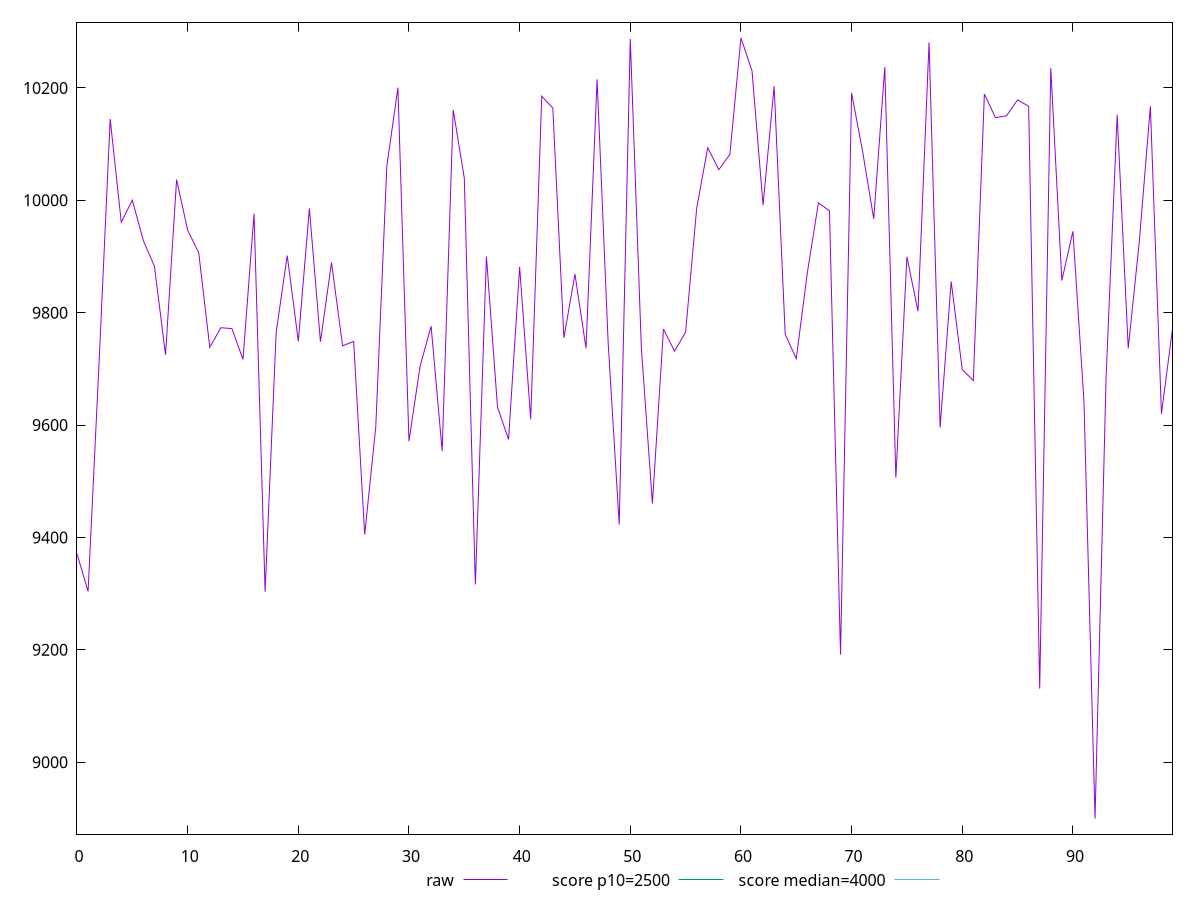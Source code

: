 reset

$raw <<EOF
0 9371.237
1 9304.070500000002
2 9713.367499999998
3 10144.671450000002
4 9960.981899999999
5 10000.376450000003
6 9927.939999999999
7 9882.58235
8 9725.1334
9 10036.829000000002
10 9946.836
11 9906.717
12 9738.3845
13 9773.344000000001
14 9771.720999999998
15 9716.831999999999
16 9976.2382
17 9303.5195
18 9765.48
19 9901.643650000002
20 9749.223999999998
21 9985.3365
22 9748.441200000001
23 9889.361
24 9741.079999999998
25 9748.95295
26 9405.2835
27 9596.937
28 10060.628500000003
29 10200.5721
30 9571.372
31 9704.231650000002
32 9776.069
33 9553.811999999998
34 10160.992699999999
35 10039.52985
36 9316.288500000002
37 9899.873
38 9631.938
39 9574.569200000002
40 9881.655
41 9610.481
42 10185.314400000001
43 10164.274500000001
44 9755.263499999997
45 9868.89
46 9736.700499999997
47 10215.4035
48 9746.9745
49 9423.147
50 10286.991
51 9737.5625
52 9460.450499999999
53 9770.847500000003
54 9731.555999999999
55 9765.511499999999
56 9985.954399999997
57 10093.720000000001
58 10054.579
59 10081.699
60 10289.085499999997
61 10230.613399999998
62 9991.467
63 10202.97875
64 9761.656000000003
65 9718.189999999999
66 9871.00195
67 9995.4575
68 9981.301
69 9191.760999999999
70 10190.943800000001
71 10086.547999999999
72 9966.889900000002
73 10237.20815
74 9506.521
75 9899.428349999998
76 9802.9145
77 10281.10855
78 9595.908500000001
79 9855.478
80 9698.840500000002
81 9679.2255
82 10189.131000000001
83 10147.203999999998
84 10150.430949999998
85 10178.8275
86 10167.424500000001
87 9130.943500000001
88 10235.233499999998
89 9857.2485
90 9944.858
91 9642.307
92 8899.86
93 9685.8
94 10152.130000000001
95 9736.7295
96 9926.6885
97 10167.4025
98 9620.128600000002
99 9771.348999999998
EOF

set key outside below
set xrange [0:99]
set yrange [8872.075490000001:10316.870009999997]
set trange [8872.075490000001:10316.870009999997]
set terminal svg size 640, 500 enhanced background rgb 'white'
set output "reports/report_00033_2021-03-01T14-23-16.841Z/largest-contentful-paint/samples/astro-inner/raw/values.svg"

plot $raw title "raw" with line, \
     2500 title "score p10=2500", \
     4000 title "score median=4000"

reset
